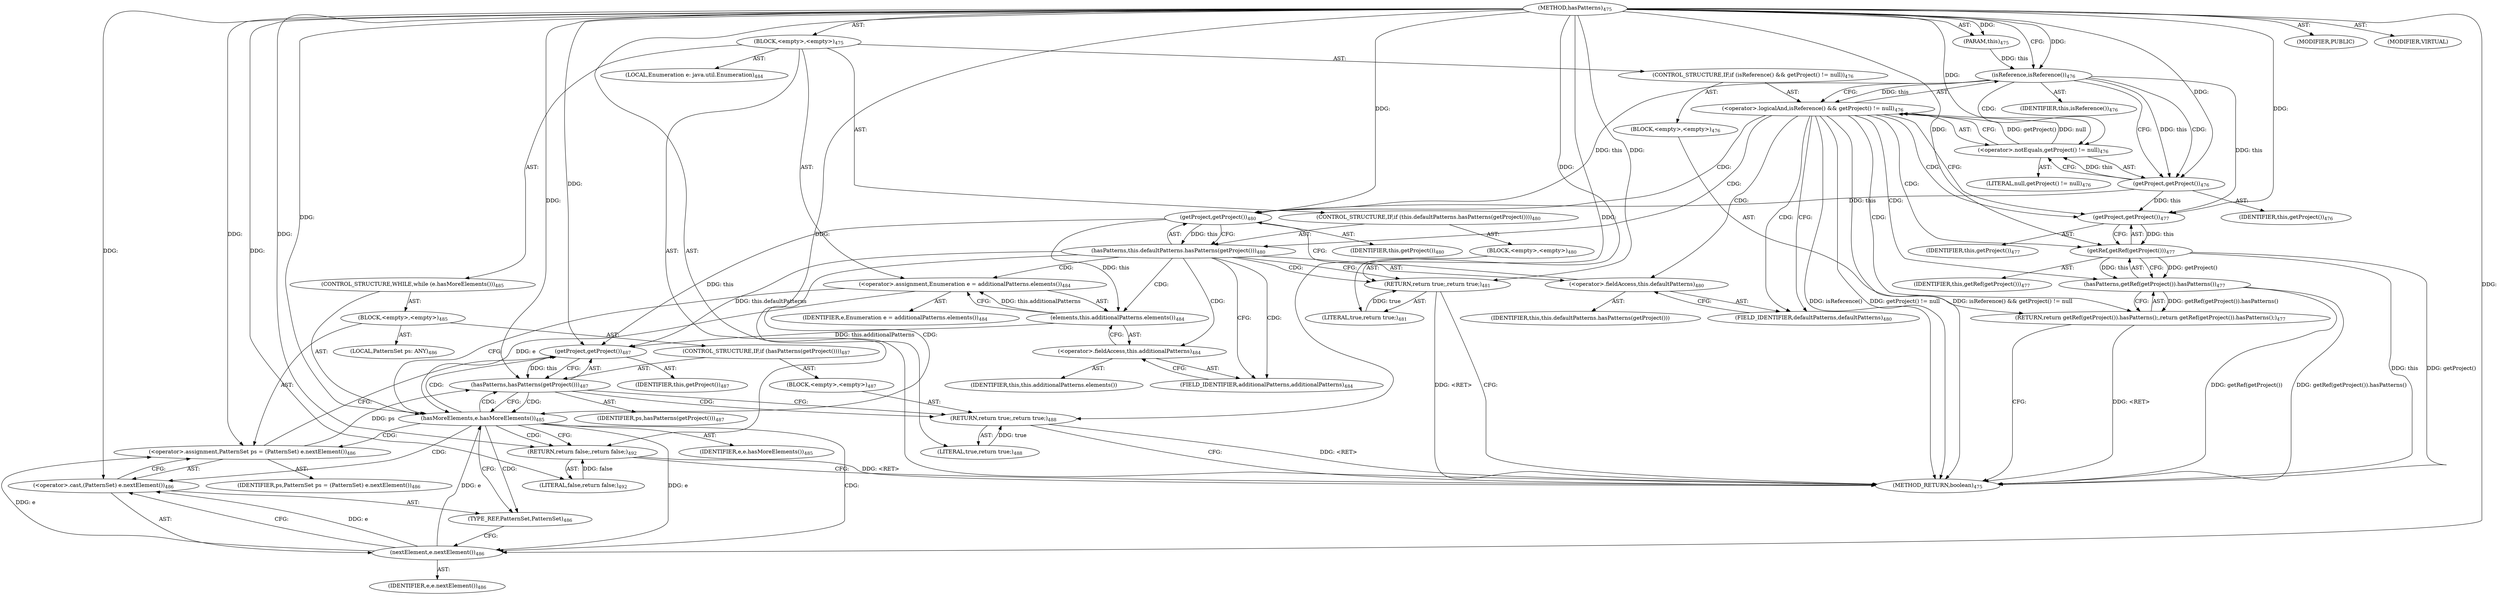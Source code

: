 digraph "hasPatterns" {  
"111669149720" [label = <(METHOD,hasPatterns)<SUB>475</SUB>> ]
"115964117014" [label = <(PARAM,this)<SUB>475</SUB>> ]
"25769803842" [label = <(BLOCK,&lt;empty&gt;,&lt;empty&gt;)<SUB>475</SUB>> ]
"47244640293" [label = <(CONTROL_STRUCTURE,IF,if (isReference() &amp;&amp; getProject() != null))<SUB>476</SUB>> ]
"30064771388" [label = <(&lt;operator&gt;.logicalAnd,isReference() &amp;&amp; getProject() != null)<SUB>476</SUB>> ]
"30064771389" [label = <(isReference,isReference())<SUB>476</SUB>> ]
"68719476801" [label = <(IDENTIFIER,this,isReference())<SUB>476</SUB>> ]
"30064771390" [label = <(&lt;operator&gt;.notEquals,getProject() != null)<SUB>476</SUB>> ]
"30064771391" [label = <(getProject,getProject())<SUB>476</SUB>> ]
"68719476802" [label = <(IDENTIFIER,this,getProject())<SUB>476</SUB>> ]
"90194313239" [label = <(LITERAL,null,getProject() != null)<SUB>476</SUB>> ]
"25769803843" [label = <(BLOCK,&lt;empty&gt;,&lt;empty&gt;)<SUB>476</SUB>> ]
"146028888082" [label = <(RETURN,return getRef(getProject()).hasPatterns();,return getRef(getProject()).hasPatterns();)<SUB>477</SUB>> ]
"30064771392" [label = <(hasPatterns,getRef(getProject()).hasPatterns())<SUB>477</SUB>> ]
"30064771393" [label = <(getRef,getRef(getProject()))<SUB>477</SUB>> ]
"68719476804" [label = <(IDENTIFIER,this,getRef(getProject()))<SUB>477</SUB>> ]
"30064771394" [label = <(getProject,getProject())<SUB>477</SUB>> ]
"68719476803" [label = <(IDENTIFIER,this,getProject())<SUB>477</SUB>> ]
"47244640294" [label = <(CONTROL_STRUCTURE,IF,if (this.defaultPatterns.hasPatterns(getProject())))<SUB>480</SUB>> ]
"30064771395" [label = <(hasPatterns,this.defaultPatterns.hasPatterns(getProject()))<SUB>480</SUB>> ]
"30064771396" [label = <(&lt;operator&gt;.fieldAccess,this.defaultPatterns)<SUB>480</SUB>> ]
"68719477013" [label = <(IDENTIFIER,this,this.defaultPatterns.hasPatterns(getProject()))> ]
"55834574917" [label = <(FIELD_IDENTIFIER,defaultPatterns,defaultPatterns)<SUB>480</SUB>> ]
"30064771397" [label = <(getProject,getProject())<SUB>480</SUB>> ]
"68719476805" [label = <(IDENTIFIER,this,getProject())<SUB>480</SUB>> ]
"25769803844" [label = <(BLOCK,&lt;empty&gt;,&lt;empty&gt;)<SUB>480</SUB>> ]
"146028888083" [label = <(RETURN,return true;,return true;)<SUB>481</SUB>> ]
"90194313240" [label = <(LITERAL,true,return true;)<SUB>481</SUB>> ]
"94489280534" [label = <(LOCAL,Enumeration e: java.util.Enumeration)<SUB>484</SUB>> ]
"30064771398" [label = <(&lt;operator&gt;.assignment,Enumeration e = additionalPatterns.elements())<SUB>484</SUB>> ]
"68719477014" [label = <(IDENTIFIER,e,Enumeration e = additionalPatterns.elements())<SUB>484</SUB>> ]
"30064771399" [label = <(elements,this.additionalPatterns.elements())<SUB>484</SUB>> ]
"30064771400" [label = <(&lt;operator&gt;.fieldAccess,this.additionalPatterns)<SUB>484</SUB>> ]
"68719477015" [label = <(IDENTIFIER,this,this.additionalPatterns.elements())> ]
"55834574918" [label = <(FIELD_IDENTIFIER,additionalPatterns,additionalPatterns)<SUB>484</SUB>> ]
"47244640295" [label = <(CONTROL_STRUCTURE,WHILE,while (e.hasMoreElements()))<SUB>485</SUB>> ]
"30064771401" [label = <(hasMoreElements,e.hasMoreElements())<SUB>485</SUB>> ]
"68719477016" [label = <(IDENTIFIER,e,e.hasMoreElements())<SUB>485</SUB>> ]
"25769803845" [label = <(BLOCK,&lt;empty&gt;,&lt;empty&gt;)<SUB>485</SUB>> ]
"94489280535" [label = <(LOCAL,PatternSet ps: ANY)<SUB>486</SUB>> ]
"30064771402" [label = <(&lt;operator&gt;.assignment,PatternSet ps = (PatternSet) e.nextElement())<SUB>486</SUB>> ]
"68719477017" [label = <(IDENTIFIER,ps,PatternSet ps = (PatternSet) e.nextElement())<SUB>486</SUB>> ]
"30064771403" [label = <(&lt;operator&gt;.cast,(PatternSet) e.nextElement())<SUB>486</SUB>> ]
"180388626438" [label = <(TYPE_REF,PatternSet,PatternSet)<SUB>486</SUB>> ]
"30064771404" [label = <(nextElement,e.nextElement())<SUB>486</SUB>> ]
"68719477018" [label = <(IDENTIFIER,e,e.nextElement())<SUB>486</SUB>> ]
"47244640296" [label = <(CONTROL_STRUCTURE,IF,if (hasPatterns(getProject())))<SUB>487</SUB>> ]
"30064771405" [label = <(hasPatterns,hasPatterns(getProject()))<SUB>487</SUB>> ]
"68719477019" [label = <(IDENTIFIER,ps,hasPatterns(getProject()))<SUB>487</SUB>> ]
"30064771406" [label = <(getProject,getProject())<SUB>487</SUB>> ]
"68719476806" [label = <(IDENTIFIER,this,getProject())<SUB>487</SUB>> ]
"25769803846" [label = <(BLOCK,&lt;empty&gt;,&lt;empty&gt;)<SUB>487</SUB>> ]
"146028888084" [label = <(RETURN,return true;,return true;)<SUB>488</SUB>> ]
"90194313241" [label = <(LITERAL,true,return true;)<SUB>488</SUB>> ]
"146028888085" [label = <(RETURN,return false;,return false;)<SUB>492</SUB>> ]
"90194313242" [label = <(LITERAL,false,return false;)<SUB>492</SUB>> ]
"133143986231" [label = <(MODIFIER,PUBLIC)> ]
"133143986232" [label = <(MODIFIER,VIRTUAL)> ]
"128849018904" [label = <(METHOD_RETURN,boolean)<SUB>475</SUB>> ]
  "111669149720" -> "115964117014"  [ label = "AST: "] 
  "111669149720" -> "25769803842"  [ label = "AST: "] 
  "111669149720" -> "133143986231"  [ label = "AST: "] 
  "111669149720" -> "133143986232"  [ label = "AST: "] 
  "111669149720" -> "128849018904"  [ label = "AST: "] 
  "25769803842" -> "47244640293"  [ label = "AST: "] 
  "25769803842" -> "47244640294"  [ label = "AST: "] 
  "25769803842" -> "94489280534"  [ label = "AST: "] 
  "25769803842" -> "30064771398"  [ label = "AST: "] 
  "25769803842" -> "47244640295"  [ label = "AST: "] 
  "25769803842" -> "146028888085"  [ label = "AST: "] 
  "47244640293" -> "30064771388"  [ label = "AST: "] 
  "47244640293" -> "25769803843"  [ label = "AST: "] 
  "30064771388" -> "30064771389"  [ label = "AST: "] 
  "30064771388" -> "30064771390"  [ label = "AST: "] 
  "30064771389" -> "68719476801"  [ label = "AST: "] 
  "30064771390" -> "30064771391"  [ label = "AST: "] 
  "30064771390" -> "90194313239"  [ label = "AST: "] 
  "30064771391" -> "68719476802"  [ label = "AST: "] 
  "25769803843" -> "146028888082"  [ label = "AST: "] 
  "146028888082" -> "30064771392"  [ label = "AST: "] 
  "30064771392" -> "30064771393"  [ label = "AST: "] 
  "30064771393" -> "68719476804"  [ label = "AST: "] 
  "30064771393" -> "30064771394"  [ label = "AST: "] 
  "30064771394" -> "68719476803"  [ label = "AST: "] 
  "47244640294" -> "30064771395"  [ label = "AST: "] 
  "47244640294" -> "25769803844"  [ label = "AST: "] 
  "30064771395" -> "30064771396"  [ label = "AST: "] 
  "30064771395" -> "30064771397"  [ label = "AST: "] 
  "30064771396" -> "68719477013"  [ label = "AST: "] 
  "30064771396" -> "55834574917"  [ label = "AST: "] 
  "30064771397" -> "68719476805"  [ label = "AST: "] 
  "25769803844" -> "146028888083"  [ label = "AST: "] 
  "146028888083" -> "90194313240"  [ label = "AST: "] 
  "30064771398" -> "68719477014"  [ label = "AST: "] 
  "30064771398" -> "30064771399"  [ label = "AST: "] 
  "30064771399" -> "30064771400"  [ label = "AST: "] 
  "30064771400" -> "68719477015"  [ label = "AST: "] 
  "30064771400" -> "55834574918"  [ label = "AST: "] 
  "47244640295" -> "30064771401"  [ label = "AST: "] 
  "47244640295" -> "25769803845"  [ label = "AST: "] 
  "30064771401" -> "68719477016"  [ label = "AST: "] 
  "25769803845" -> "94489280535"  [ label = "AST: "] 
  "25769803845" -> "30064771402"  [ label = "AST: "] 
  "25769803845" -> "47244640296"  [ label = "AST: "] 
  "30064771402" -> "68719477017"  [ label = "AST: "] 
  "30064771402" -> "30064771403"  [ label = "AST: "] 
  "30064771403" -> "180388626438"  [ label = "AST: "] 
  "30064771403" -> "30064771404"  [ label = "AST: "] 
  "30064771404" -> "68719477018"  [ label = "AST: "] 
  "47244640296" -> "30064771405"  [ label = "AST: "] 
  "47244640296" -> "25769803846"  [ label = "AST: "] 
  "30064771405" -> "68719477019"  [ label = "AST: "] 
  "30064771405" -> "30064771406"  [ label = "AST: "] 
  "30064771406" -> "68719476806"  [ label = "AST: "] 
  "25769803846" -> "146028888084"  [ label = "AST: "] 
  "146028888084" -> "90194313241"  [ label = "AST: "] 
  "146028888085" -> "90194313242"  [ label = "AST: "] 
  "30064771398" -> "30064771401"  [ label = "CFG: "] 
  "146028888085" -> "128849018904"  [ label = "CFG: "] 
  "30064771388" -> "30064771394"  [ label = "CFG: "] 
  "30064771388" -> "55834574917"  [ label = "CFG: "] 
  "30064771395" -> "146028888083"  [ label = "CFG: "] 
  "30064771395" -> "55834574918"  [ label = "CFG: "] 
  "30064771399" -> "30064771398"  [ label = "CFG: "] 
  "30064771401" -> "180388626438"  [ label = "CFG: "] 
  "30064771401" -> "146028888085"  [ label = "CFG: "] 
  "30064771389" -> "30064771388"  [ label = "CFG: "] 
  "30064771389" -> "30064771391"  [ label = "CFG: "] 
  "30064771390" -> "30064771388"  [ label = "CFG: "] 
  "146028888082" -> "128849018904"  [ label = "CFG: "] 
  "30064771396" -> "30064771397"  [ label = "CFG: "] 
  "30064771397" -> "30064771395"  [ label = "CFG: "] 
  "146028888083" -> "128849018904"  [ label = "CFG: "] 
  "30064771400" -> "30064771399"  [ label = "CFG: "] 
  "30064771402" -> "30064771406"  [ label = "CFG: "] 
  "30064771391" -> "30064771390"  [ label = "CFG: "] 
  "30064771392" -> "146028888082"  [ label = "CFG: "] 
  "55834574917" -> "30064771396"  [ label = "CFG: "] 
  "55834574918" -> "30064771400"  [ label = "CFG: "] 
  "30064771403" -> "30064771402"  [ label = "CFG: "] 
  "30064771405" -> "30064771401"  [ label = "CFG: "] 
  "30064771405" -> "146028888084"  [ label = "CFG: "] 
  "30064771393" -> "30064771392"  [ label = "CFG: "] 
  "180388626438" -> "30064771404"  [ label = "CFG: "] 
  "30064771404" -> "30064771403"  [ label = "CFG: "] 
  "30064771406" -> "30064771405"  [ label = "CFG: "] 
  "146028888084" -> "128849018904"  [ label = "CFG: "] 
  "30064771394" -> "30064771393"  [ label = "CFG: "] 
  "111669149720" -> "30064771389"  [ label = "CFG: "] 
  "146028888082" -> "128849018904"  [ label = "DDG: &lt;RET&gt;"] 
  "146028888085" -> "128849018904"  [ label = "DDG: &lt;RET&gt;"] 
  "146028888084" -> "128849018904"  [ label = "DDG: &lt;RET&gt;"] 
  "146028888083" -> "128849018904"  [ label = "DDG: &lt;RET&gt;"] 
  "30064771388" -> "128849018904"  [ label = "DDG: isReference()"] 
  "30064771388" -> "128849018904"  [ label = "DDG: getProject() != null"] 
  "30064771388" -> "128849018904"  [ label = "DDG: isReference() &amp;&amp; getProject() != null"] 
  "30064771393" -> "128849018904"  [ label = "DDG: this"] 
  "30064771393" -> "128849018904"  [ label = "DDG: getProject()"] 
  "30064771392" -> "128849018904"  [ label = "DDG: getRef(getProject())"] 
  "30064771392" -> "128849018904"  [ label = "DDG: getRef(getProject()).hasPatterns()"] 
  "111669149720" -> "115964117014"  [ label = "DDG: "] 
  "30064771399" -> "30064771398"  [ label = "DDG: this.additionalPatterns"] 
  "90194313242" -> "146028888085"  [ label = "DDG: false"] 
  "111669149720" -> "146028888085"  [ label = "DDG: "] 
  "111669149720" -> "90194313242"  [ label = "DDG: "] 
  "30064771389" -> "30064771388"  [ label = "DDG: this"] 
  "30064771390" -> "30064771388"  [ label = "DDG: getProject()"] 
  "30064771390" -> "30064771388"  [ label = "DDG: null"] 
  "30064771392" -> "146028888082"  [ label = "DDG: getRef(getProject()).hasPatterns()"] 
  "30064771397" -> "30064771395"  [ label = "DDG: this"] 
  "90194313240" -> "146028888083"  [ label = "DDG: true"] 
  "111669149720" -> "146028888083"  [ label = "DDG: "] 
  "30064771397" -> "30064771399"  [ label = "DDG: this"] 
  "30064771398" -> "30064771401"  [ label = "DDG: e"] 
  "30064771404" -> "30064771401"  [ label = "DDG: e"] 
  "111669149720" -> "30064771401"  [ label = "DDG: "] 
  "111669149720" -> "30064771402"  [ label = "DDG: "] 
  "30064771404" -> "30064771402"  [ label = "DDG: e"] 
  "115964117014" -> "30064771389"  [ label = "DDG: this"] 
  "111669149720" -> "30064771389"  [ label = "DDG: "] 
  "30064771391" -> "30064771390"  [ label = "DDG: this"] 
  "111669149720" -> "30064771390"  [ label = "DDG: "] 
  "30064771389" -> "30064771397"  [ label = "DDG: this"] 
  "30064771391" -> "30064771397"  [ label = "DDG: this"] 
  "111669149720" -> "30064771397"  [ label = "DDG: "] 
  "111669149720" -> "90194313240"  [ label = "DDG: "] 
  "30064771389" -> "30064771391"  [ label = "DDG: this"] 
  "111669149720" -> "30064771391"  [ label = "DDG: "] 
  "30064771393" -> "30064771392"  [ label = "DDG: this"] 
  "30064771393" -> "30064771392"  [ label = "DDG: getProject()"] 
  "111669149720" -> "30064771403"  [ label = "DDG: "] 
  "30064771404" -> "30064771403"  [ label = "DDG: e"] 
  "30064771402" -> "30064771405"  [ label = "DDG: ps"] 
  "111669149720" -> "30064771405"  [ label = "DDG: "] 
  "30064771406" -> "30064771405"  [ label = "DDG: this"] 
  "90194313241" -> "146028888084"  [ label = "DDG: true"] 
  "111669149720" -> "146028888084"  [ label = "DDG: "] 
  "30064771394" -> "30064771393"  [ label = "DDG: this"] 
  "111669149720" -> "30064771393"  [ label = "DDG: "] 
  "30064771401" -> "30064771404"  [ label = "DDG: e"] 
  "111669149720" -> "30064771404"  [ label = "DDG: "] 
  "30064771395" -> "30064771406"  [ label = "DDG: this.defaultPatterns"] 
  "30064771397" -> "30064771406"  [ label = "DDG: this"] 
  "30064771399" -> "30064771406"  [ label = "DDG: this.additionalPatterns"] 
  "111669149720" -> "30064771406"  [ label = "DDG: "] 
  "111669149720" -> "90194313241"  [ label = "DDG: "] 
  "30064771389" -> "30064771394"  [ label = "DDG: this"] 
  "30064771391" -> "30064771394"  [ label = "DDG: this"] 
  "111669149720" -> "30064771394"  [ label = "DDG: "] 
  "30064771388" -> "146028888082"  [ label = "CDG: "] 
  "30064771388" -> "30064771392"  [ label = "CDG: "] 
  "30064771388" -> "30064771393"  [ label = "CDG: "] 
  "30064771388" -> "55834574917"  [ label = "CDG: "] 
  "30064771388" -> "30064771396"  [ label = "CDG: "] 
  "30064771388" -> "30064771397"  [ label = "CDG: "] 
  "30064771388" -> "30064771394"  [ label = "CDG: "] 
  "30064771388" -> "30064771395"  [ label = "CDG: "] 
  "30064771395" -> "146028888083"  [ label = "CDG: "] 
  "30064771395" -> "30064771400"  [ label = "CDG: "] 
  "30064771395" -> "30064771401"  [ label = "CDG: "] 
  "30064771395" -> "30064771398"  [ label = "CDG: "] 
  "30064771395" -> "30064771399"  [ label = "CDG: "] 
  "30064771395" -> "55834574918"  [ label = "CDG: "] 
  "30064771401" -> "146028888085"  [ label = "CDG: "] 
  "30064771401" -> "30064771406"  [ label = "CDG: "] 
  "30064771401" -> "30064771404"  [ label = "CDG: "] 
  "30064771401" -> "30064771405"  [ label = "CDG: "] 
  "30064771401" -> "30064771402"  [ label = "CDG: "] 
  "30064771401" -> "30064771403"  [ label = "CDG: "] 
  "30064771401" -> "180388626438"  [ label = "CDG: "] 
  "30064771389" -> "30064771390"  [ label = "CDG: "] 
  "30064771389" -> "30064771391"  [ label = "CDG: "] 
  "30064771405" -> "146028888084"  [ label = "CDG: "] 
  "30064771405" -> "30064771401"  [ label = "CDG: "] 
}

